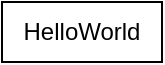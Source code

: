 <mxfile>
    <diagram id="j1W-Io1erAl9Nz0_cuVq" name="第 1 页">
        <mxGraphModel dx="648" dy="329" grid="1" gridSize="10" guides="1" tooltips="1" connect="1" arrows="1" fold="1" page="1" pageScale="1" pageWidth="4681" pageHeight="3300" background="none" math="0" shadow="0">
            <root>
                <mxCell id="0"/>
                <mxCell id="1" parent="0"/>
                <mxCell id="2" value="HelloWorld" style="rounded=0;whiteSpace=wrap;html=1;" vertex="1" parent="1">
                    <mxGeometry x="480" y="370" width="80" height="30" as="geometry"/>
                </mxCell>
            </root>
        </mxGraphModel>
    </diagram>
</mxfile>